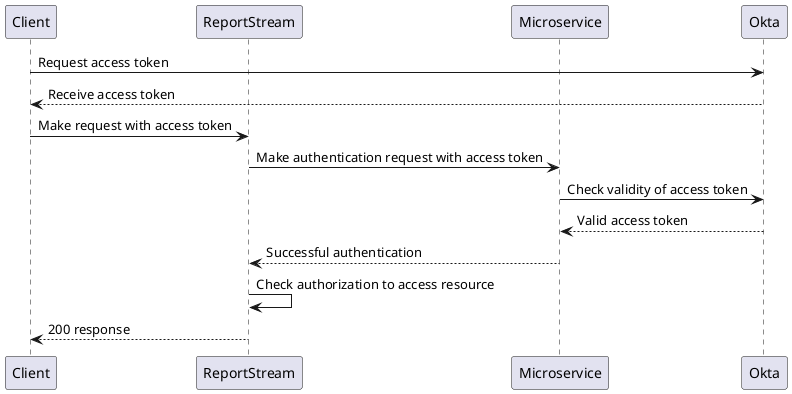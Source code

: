 @startuml
participant Client
participant ReportStream
participant Microservice
participant Okta

Client -> Okta: Request access token
Okta --> Client: Receive access token
Client -> ReportStream: Make request with access token
ReportStream -> Microservice: Make authentication request with access token
Microservice -> Okta: Check validity of access token
Okta --> Microservice: Valid access token
Microservice --> ReportStream: Successful authentication
ReportStream -> ReportStream: Check authorization to access resource
ReportStream --> Client: 200 response
@enduml